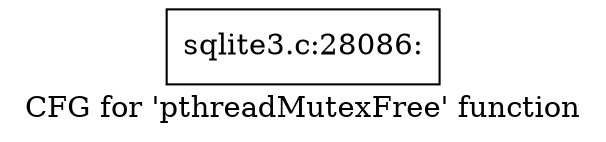 digraph "CFG for 'pthreadMutexFree' function" {
	label="CFG for 'pthreadMutexFree' function";

	Node0x55c0f504c770 [shape=record,label="{sqlite3.c:28086:}"];
}
